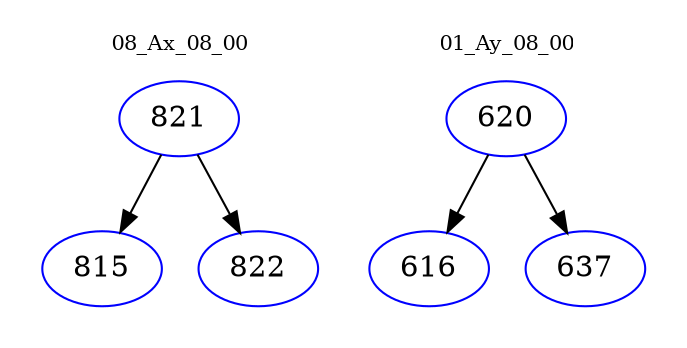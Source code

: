 digraph{
subgraph cluster_0 {
color = white
label = "08_Ax_08_00";
fontsize=10;
T0_821 [label="821", color="blue"]
T0_821 -> T0_815 [color="black"]
T0_815 [label="815", color="blue"]
T0_821 -> T0_822 [color="black"]
T0_822 [label="822", color="blue"]
}
subgraph cluster_1 {
color = white
label = "01_Ay_08_00";
fontsize=10;
T1_620 [label="620", color="blue"]
T1_620 -> T1_616 [color="black"]
T1_616 [label="616", color="blue"]
T1_620 -> T1_637 [color="black"]
T1_637 [label="637", color="blue"]
}
}
